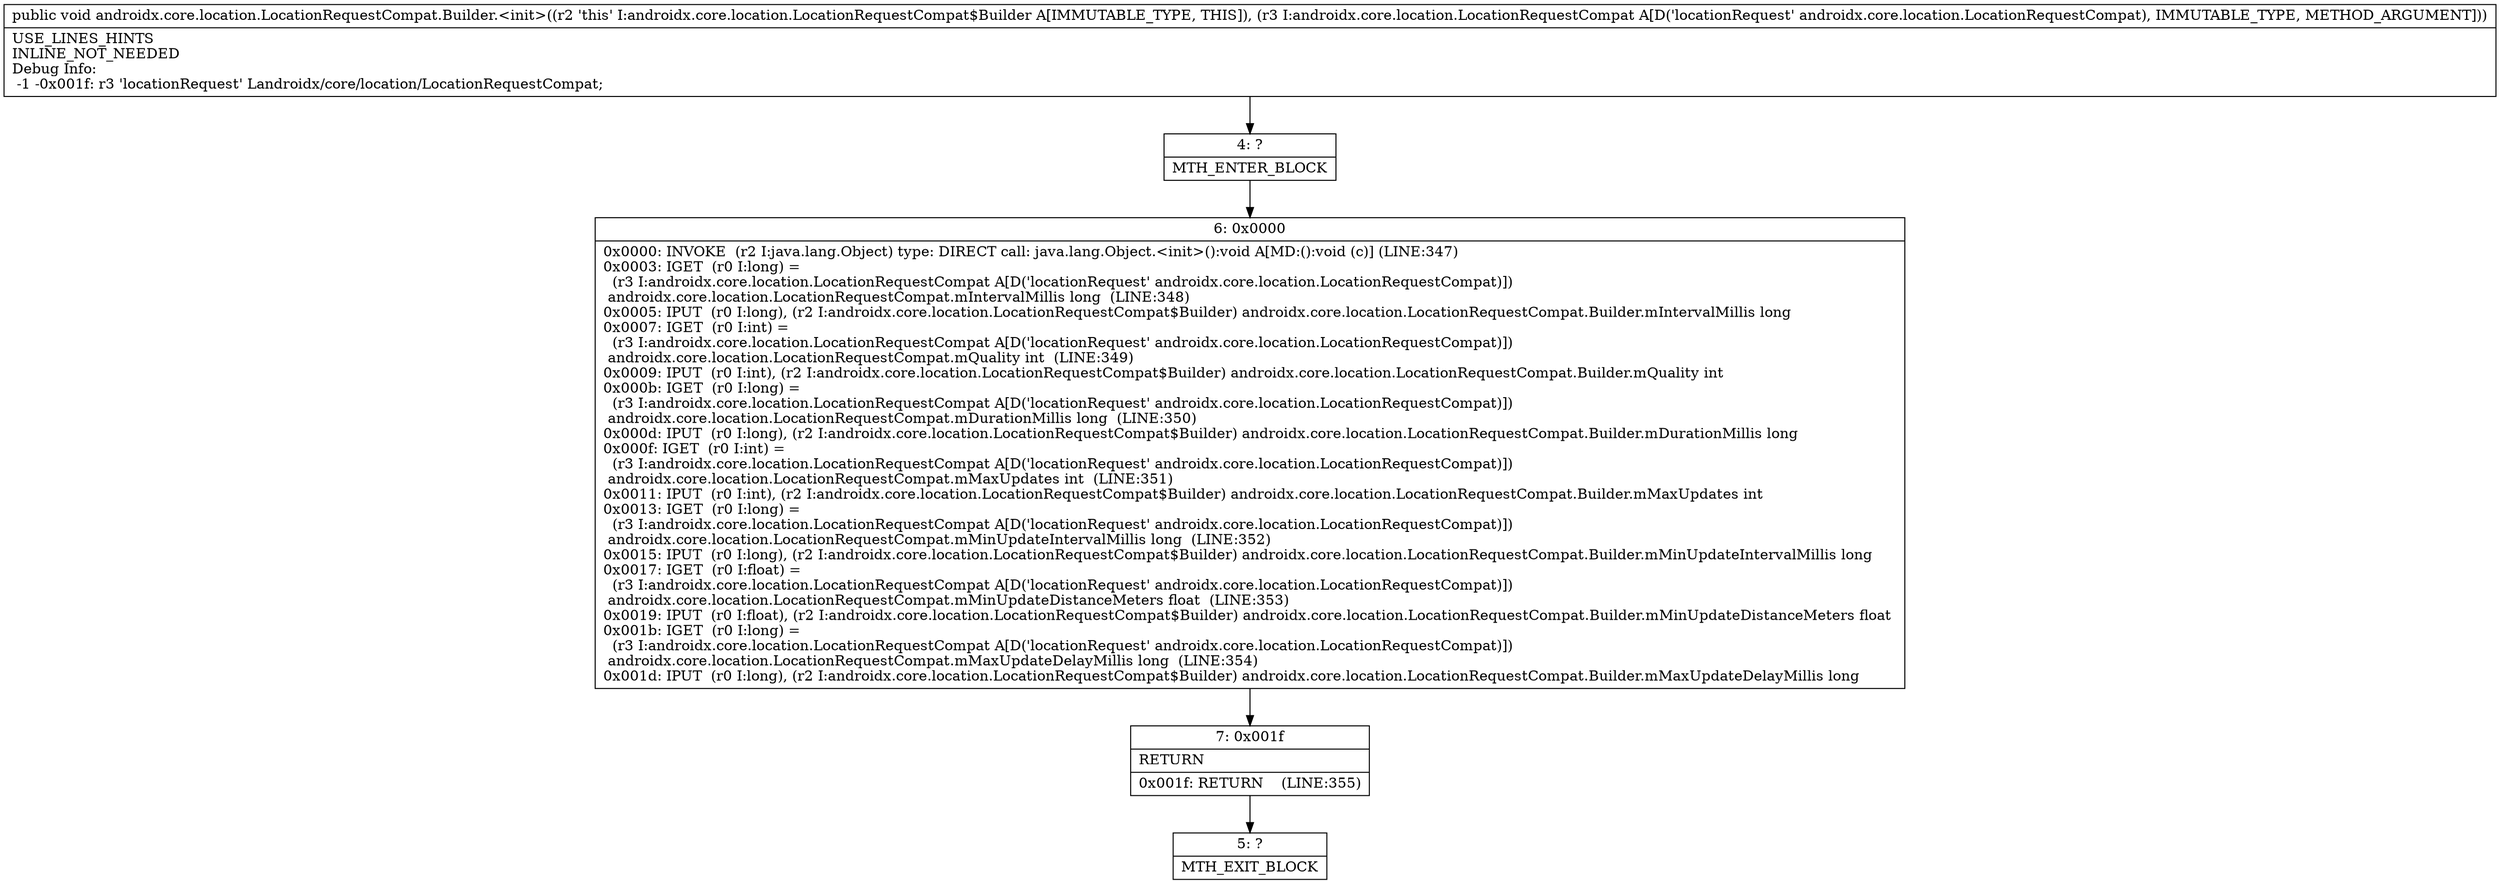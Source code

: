 digraph "CFG forandroidx.core.location.LocationRequestCompat.Builder.\<init\>(Landroidx\/core\/location\/LocationRequestCompat;)V" {
Node_4 [shape=record,label="{4\:\ ?|MTH_ENTER_BLOCK\l}"];
Node_6 [shape=record,label="{6\:\ 0x0000|0x0000: INVOKE  (r2 I:java.lang.Object) type: DIRECT call: java.lang.Object.\<init\>():void A[MD:():void (c)] (LINE:347)\l0x0003: IGET  (r0 I:long) = \l  (r3 I:androidx.core.location.LocationRequestCompat A[D('locationRequest' androidx.core.location.LocationRequestCompat)])\l androidx.core.location.LocationRequestCompat.mIntervalMillis long  (LINE:348)\l0x0005: IPUT  (r0 I:long), (r2 I:androidx.core.location.LocationRequestCompat$Builder) androidx.core.location.LocationRequestCompat.Builder.mIntervalMillis long \l0x0007: IGET  (r0 I:int) = \l  (r3 I:androidx.core.location.LocationRequestCompat A[D('locationRequest' androidx.core.location.LocationRequestCompat)])\l androidx.core.location.LocationRequestCompat.mQuality int  (LINE:349)\l0x0009: IPUT  (r0 I:int), (r2 I:androidx.core.location.LocationRequestCompat$Builder) androidx.core.location.LocationRequestCompat.Builder.mQuality int \l0x000b: IGET  (r0 I:long) = \l  (r3 I:androidx.core.location.LocationRequestCompat A[D('locationRequest' androidx.core.location.LocationRequestCompat)])\l androidx.core.location.LocationRequestCompat.mDurationMillis long  (LINE:350)\l0x000d: IPUT  (r0 I:long), (r2 I:androidx.core.location.LocationRequestCompat$Builder) androidx.core.location.LocationRequestCompat.Builder.mDurationMillis long \l0x000f: IGET  (r0 I:int) = \l  (r3 I:androidx.core.location.LocationRequestCompat A[D('locationRequest' androidx.core.location.LocationRequestCompat)])\l androidx.core.location.LocationRequestCompat.mMaxUpdates int  (LINE:351)\l0x0011: IPUT  (r0 I:int), (r2 I:androidx.core.location.LocationRequestCompat$Builder) androidx.core.location.LocationRequestCompat.Builder.mMaxUpdates int \l0x0013: IGET  (r0 I:long) = \l  (r3 I:androidx.core.location.LocationRequestCompat A[D('locationRequest' androidx.core.location.LocationRequestCompat)])\l androidx.core.location.LocationRequestCompat.mMinUpdateIntervalMillis long  (LINE:352)\l0x0015: IPUT  (r0 I:long), (r2 I:androidx.core.location.LocationRequestCompat$Builder) androidx.core.location.LocationRequestCompat.Builder.mMinUpdateIntervalMillis long \l0x0017: IGET  (r0 I:float) = \l  (r3 I:androidx.core.location.LocationRequestCompat A[D('locationRequest' androidx.core.location.LocationRequestCompat)])\l androidx.core.location.LocationRequestCompat.mMinUpdateDistanceMeters float  (LINE:353)\l0x0019: IPUT  (r0 I:float), (r2 I:androidx.core.location.LocationRequestCompat$Builder) androidx.core.location.LocationRequestCompat.Builder.mMinUpdateDistanceMeters float \l0x001b: IGET  (r0 I:long) = \l  (r3 I:androidx.core.location.LocationRequestCompat A[D('locationRequest' androidx.core.location.LocationRequestCompat)])\l androidx.core.location.LocationRequestCompat.mMaxUpdateDelayMillis long  (LINE:354)\l0x001d: IPUT  (r0 I:long), (r2 I:androidx.core.location.LocationRequestCompat$Builder) androidx.core.location.LocationRequestCompat.Builder.mMaxUpdateDelayMillis long \l}"];
Node_7 [shape=record,label="{7\:\ 0x001f|RETURN\l|0x001f: RETURN    (LINE:355)\l}"];
Node_5 [shape=record,label="{5\:\ ?|MTH_EXIT_BLOCK\l}"];
MethodNode[shape=record,label="{public void androidx.core.location.LocationRequestCompat.Builder.\<init\>((r2 'this' I:androidx.core.location.LocationRequestCompat$Builder A[IMMUTABLE_TYPE, THIS]), (r3 I:androidx.core.location.LocationRequestCompat A[D('locationRequest' androidx.core.location.LocationRequestCompat), IMMUTABLE_TYPE, METHOD_ARGUMENT]))  | USE_LINES_HINTS\lINLINE_NOT_NEEDED\lDebug Info:\l  \-1 \-0x001f: r3 'locationRequest' Landroidx\/core\/location\/LocationRequestCompat;\l}"];
MethodNode -> Node_4;Node_4 -> Node_6;
Node_6 -> Node_7;
Node_7 -> Node_5;
}

